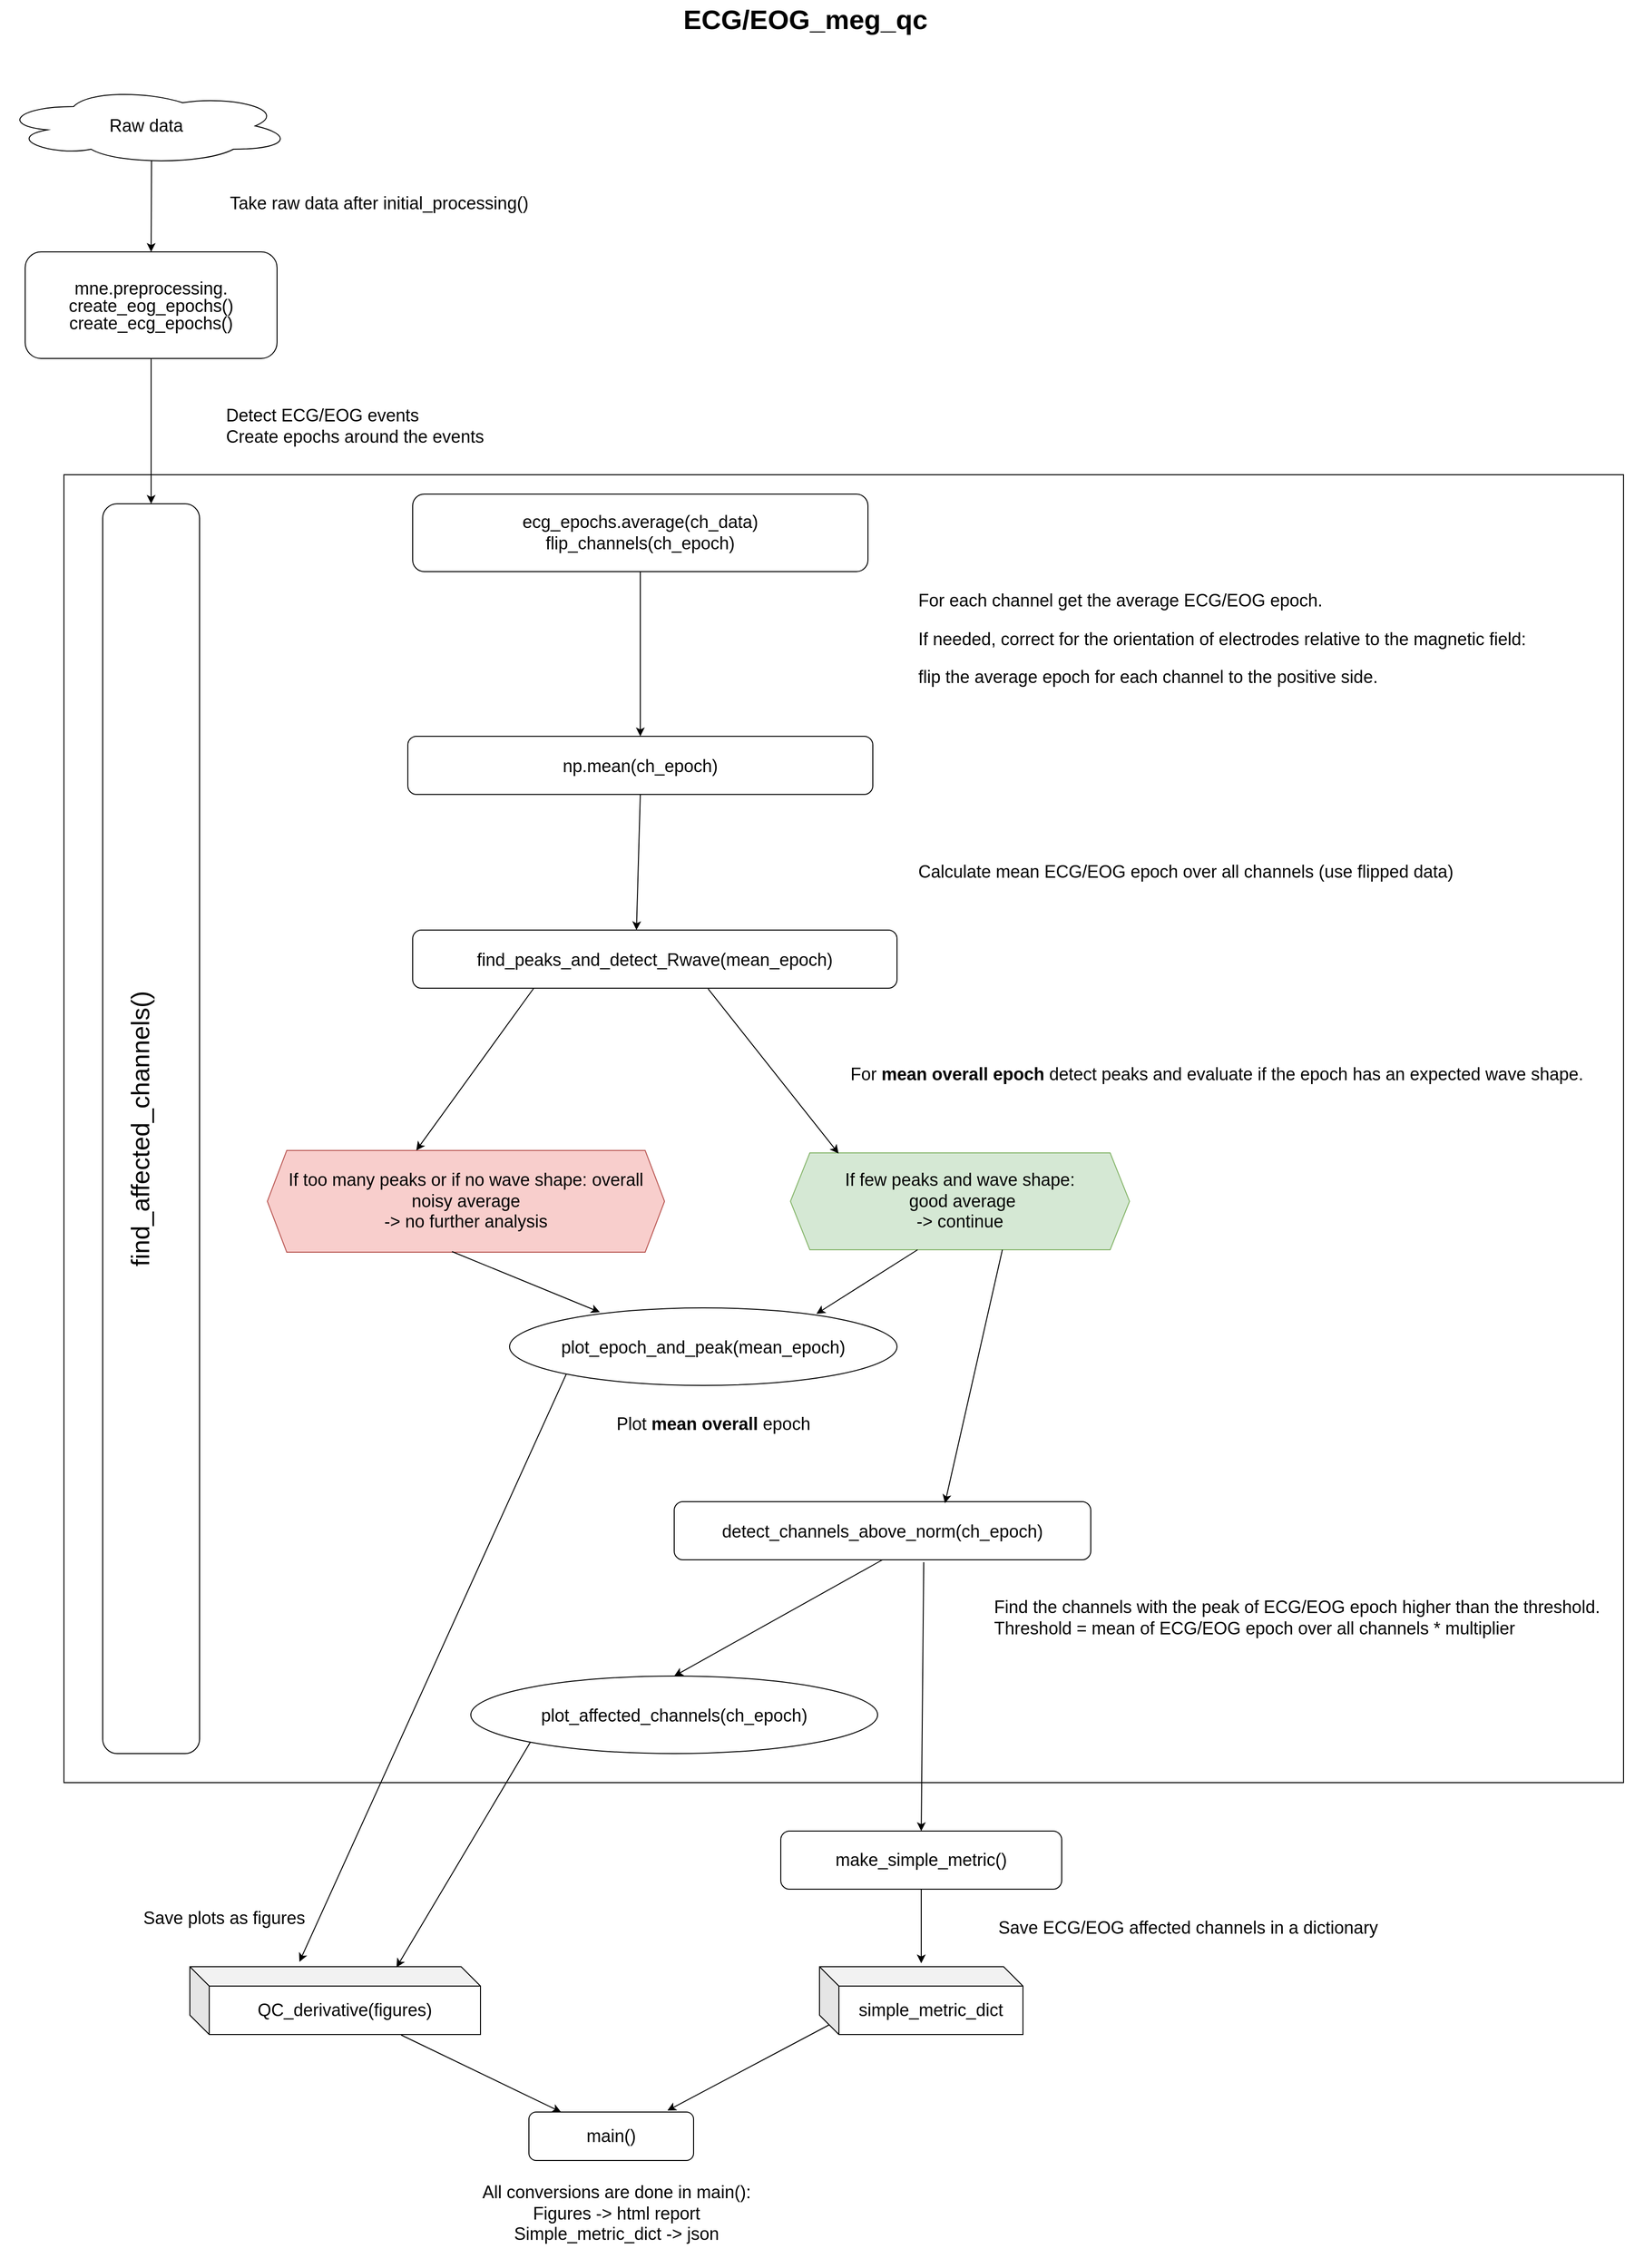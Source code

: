 <mxfile version="20.8.16" type="device"><diagram name="Page-1" id="929967ad-93f9-6ef4-fab6-5d389245f69c"><mxGraphModel dx="2074" dy="1614" grid="1" gridSize="10" guides="1" tooltips="1" connect="1" arrows="1" fold="1" page="0" pageScale="1.5" pageWidth="1169" pageHeight="826" background="none" math="0" shadow="0"><root><mxCell id="0" style=";html=1;"/><mxCell id="1" style=";html=1;" parent="0"/><mxCell id="6Z27xeJ7nZHoDezGtsFD-55" value="" style="rounded=0;whiteSpace=wrap;html=1;fontFamily=Helvetica;fontSize=18;" parent="1" vertex="1"><mxGeometry x="110" y="470" width="1610" height="1350" as="geometry"/></mxCell><mxCell id="1672d66443f91eb5-23" value="ECG/EOG_meg_qc" style="text;strokeColor=none;fillColor=none;html=1;fontSize=28;fontStyle=1;verticalAlign=middle;align=center;" parent="1" vertex="1"><mxGeometry x="120" y="-20" width="1510" height="40" as="geometry"/></mxCell><mxCell id="6Z27xeJ7nZHoDezGtsFD-2" value="&lt;div style=&quot;border-color: var(--border-color); background-color: rgb(255, 255, 255); line-height: 18px; font-size: 18px;&quot;&gt;&lt;font style=&quot;font-size: 18px;&quot;&gt;mne.preprocessing.&lt;/font&gt;&lt;/div&gt;&lt;div style=&quot;border-color: var(--border-color); background-color: rgb(255, 255, 255); line-height: 18px; font-size: 18px;&quot;&gt;&lt;span style=&quot;border-color: var(--border-color); font-size: 18px;&quot;&gt;&lt;font style=&quot;font-size: 18px;&quot;&gt;create_eog_epochs()&lt;/font&gt;&lt;/span&gt;&lt;/div&gt;&lt;div style=&quot;border-color: var(--border-color); background-color: rgb(255, 255, 255); line-height: 18px; font-size: 18px;&quot;&gt;&lt;span style=&quot;border-color: var(--border-color); font-size: 18px;&quot;&gt;&lt;font style=&quot;font-size: 18px;&quot;&gt;create_ecg_epochs()&lt;/font&gt;&lt;/span&gt;&lt;/div&gt;" style="rounded=1;whiteSpace=wrap;html=1;fontSize=18;fontColor=#000000;fontFamily=Helvetica;" parent="1" vertex="1"><mxGeometry x="70" y="240" width="260" height="110" as="geometry"/></mxCell><mxCell id="6Z27xeJ7nZHoDezGtsFD-8" value="" style="endArrow=classic;html=1;rounded=0;fontSize=18;entryX=0.5;entryY=0;entryDx=0;entryDy=0;exitX=0.518;exitY=0.941;exitDx=0;exitDy=0;exitPerimeter=0;fontFamily=Helvetica;" parent="1" source="6Z27xeJ7nZHoDezGtsFD-56" target="6Z27xeJ7nZHoDezGtsFD-2" edge="1"><mxGeometry width="50" height="50" relative="1" as="geometry"><mxPoint x="200" y="140" as="sourcePoint"/><mxPoint x="820" y="460" as="targetPoint"/></mxGeometry></mxCell><mxCell id="6Z27xeJ7nZHoDezGtsFD-9" value="&lt;div style=&quot;text-align: left; font-size: 18px;&quot;&gt;&lt;span style=&quot;background-color: initial; font-size: 18px;&quot;&gt;Detect ECG/EOG events&lt;/span&gt;&lt;/div&gt;&lt;span style=&quot;font-size: 18px;&quot;&gt;&lt;div style=&quot;text-align: left; font-size: 18px;&quot;&gt;&lt;span style=&quot;background-color: initial; font-size: 18px;&quot;&gt;Create epochs around the events&lt;/span&gt;&lt;/div&gt;&lt;/span&gt;" style="text;html=1;align=center;verticalAlign=middle;resizable=0;points=[];autosize=1;strokeColor=none;fillColor=none;fontSize=18;fontFamily=Helvetica;" parent="1" vertex="1"><mxGeometry x="265" y="390" width="290" height="60" as="geometry"/></mxCell><mxCell id="6Z27xeJ7nZHoDezGtsFD-10" value="&lt;p style=&quot;font-size: 18px;&quot;&gt;&lt;span style=&quot;background-color: rgb(255, 255, 255); font-size: 18px;&quot;&gt;For each channel get the average ECG/EOG epoch.&amp;nbsp;&lt;/span&gt;&lt;/p&gt;&lt;p style=&quot;font-size: 18px;&quot;&gt;If needed, correct for the orientation of electrodes relative to the magnetic field:&amp;nbsp;&lt;/p&gt;&lt;p style=&quot;font-size: 18px;&quot;&gt;flip the average epoch for each channel&amp;nbsp;&lt;span style=&quot;background-color: initial; font-size: 18px;&quot;&gt;to the positive side.&lt;/span&gt;&lt;/p&gt;" style="text;html=1;align=left;verticalAlign=middle;resizable=0;points=[];autosize=1;strokeColor=none;fillColor=none;fontSize=18;fontFamily=Helvetica;" parent="1" vertex="1"><mxGeometry x="990" y="565" width="660" height="150" as="geometry"/></mxCell><mxCell id="6Z27xeJ7nZHoDezGtsFD-11" value="&lt;font style=&quot;font-size: 26px;&quot;&gt;find_affected_channels()&lt;br style=&quot;&quot;&gt;&lt;/font&gt;&lt;font style=&quot;font-size: 18px;&quot;&gt;&lt;span style=&quot;color: rgb(121, 94, 38); font-size: 18px;&quot;&gt;&lt;br style=&quot;font-size: 18px;&quot;&gt;&lt;/span&gt;&lt;/font&gt;" style="rounded=1;whiteSpace=wrap;html=1;fontSize=18;horizontal=0;fontFamily=Helvetica;" parent="1" vertex="1"><mxGeometry x="150" y="500" width="100" height="1290" as="geometry"/></mxCell><mxCell id="6Z27xeJ7nZHoDezGtsFD-12" value="&lt;span style=&quot;background-color: initial; font-size: 18px;&quot;&gt;ecg_epochs&lt;/span&gt;&lt;span style=&quot;background-color: initial; font-size: 18px;&quot;&gt;.&lt;/span&gt;&lt;span style=&quot;background-color: initial; border-color: var(--border-color); font-size: 18px;&quot;&gt;average(ch_data)&lt;br style=&quot;font-size: 18px;&quot;&gt;flip_channels(ch_epoch)&lt;br style=&quot;font-size: 18px;&quot;&gt;&lt;/span&gt;" style="rounded=1;whiteSpace=wrap;html=1;fontSize=18;fontColor=#000000;fontFamily=Helvetica;" parent="1" vertex="1"><mxGeometry x="470" y="490" width="470" height="80" as="geometry"/></mxCell><mxCell id="6Z27xeJ7nZHoDezGtsFD-15" value="" style="endArrow=classic;html=1;rounded=0;fontSize=18;exitX=0.5;exitY=1;exitDx=0;exitDy=0;entryX=0.5;entryY=0;entryDx=0;entryDy=0;fontFamily=Helvetica;" parent="1" source="6Z27xeJ7nZHoDezGtsFD-2" target="6Z27xeJ7nZHoDezGtsFD-11" edge="1"><mxGeometry width="50" height="50" relative="1" as="geometry"><mxPoint x="260.0" y="190" as="sourcePoint"/><mxPoint x="260.0" y="300" as="targetPoint"/></mxGeometry></mxCell><mxCell id="6Z27xeJ7nZHoDezGtsFD-17" value="&lt;p style=&quot;border-color: var(--border-color); font-size: 18px;&quot;&gt;&lt;font style=&quot;font-size: 18px; background-color: initial;&quot;&gt;Calculate mean ECG/EOG epoch&amp;nbsp;&lt;/font&gt;&lt;span style=&quot;font-size: 18px; background-color: initial;&quot;&gt;over all channels (use flipped data)&lt;/span&gt;&lt;br style=&quot;font-size: 18px;&quot;&gt;&lt;/p&gt;" style="text;html=1;align=left;verticalAlign=middle;resizable=0;points=[];autosize=1;strokeColor=none;fillColor=none;fontSize=18;fontFamily=Helvetica;" parent="1" vertex="1"><mxGeometry x="990" y="845" width="580" height="70" as="geometry"/></mxCell><mxCell id="6Z27xeJ7nZHoDezGtsFD-18" value="&lt;div style=&quot;background-color: rgb(255, 255, 255); line-height: 18px; font-size: 18px;&quot;&gt;&lt;font style=&quot;font-size: 18px;&quot;&gt;find_peaks_and_detect_Rwave(mean_epoch)&lt;/font&gt;&lt;/div&gt;" style="rounded=1;whiteSpace=wrap;html=1;fontSize=18;fontFamily=Helvetica;" parent="1" vertex="1"><mxGeometry x="470" y="940" width="500" height="60" as="geometry"/></mxCell><mxCell id="6Z27xeJ7nZHoDezGtsFD-19" value="&lt;font style=&quot;background-color: initial; font-size: 18px;&quot;&gt;For &lt;b style=&quot;font-size: 18px;&quot;&gt;mean overall epoch&amp;nbsp;&lt;/b&gt;&lt;/font&gt;&lt;span style=&quot;background-color: initial; font-size: 18px;&quot;&gt;detect peaks and evaluate if the epoch has an expected wave shape.&lt;/span&gt;&lt;br style=&quot;font-size: 18px;&quot;&gt;&lt;span style=&quot;background-color: initial; font-size: 18px;&quot;&gt;&lt;br style=&quot;font-size: 18px;&quot;&gt;&lt;/span&gt;" style="text;html=1;align=left;verticalAlign=middle;resizable=0;points=[];autosize=1;strokeColor=none;fillColor=none;fontSize=18;fontFamily=Helvetica;" parent="1" vertex="1"><mxGeometry x="920" y="1070" width="780" height="60" as="geometry"/></mxCell><mxCell id="6Z27xeJ7nZHoDezGtsFD-20" value="&lt;span style=&quot;border-color: var(--border-color); font-size: 18px;&quot;&gt;If too many peaks or if no wave shape: overall noisy average &lt;br style=&quot;font-size: 18px;&quot;&gt;-&amp;gt; no further analysis&lt;/span&gt;" style="shape=hexagon;perimeter=hexagonPerimeter2;whiteSpace=wrap;html=1;fixedSize=1;fontSize=18;fillColor=#f8cecc;strokeColor=#b85450;fontStyle=0;fontFamily=Helvetica;" parent="1" vertex="1"><mxGeometry x="320" y="1167.5" width="410" height="105" as="geometry"/></mxCell><mxCell id="6Z27xeJ7nZHoDezGtsFD-21" value="If few peaks and wave shape:&lt;br style=&quot;font-size: 18px;&quot;&gt;&amp;nbsp;good average&lt;br style=&quot;font-size: 18px;&quot;&gt;-&amp;gt; continue" style="shape=hexagon;perimeter=hexagonPerimeter2;whiteSpace=wrap;html=1;fixedSize=1;fontSize=18;fillColor=#d5e8d4;strokeColor=#82b366;fontFamily=Helvetica;" parent="1" vertex="1"><mxGeometry x="860" y="1170" width="350" height="100" as="geometry"/></mxCell><mxCell id="6Z27xeJ7nZHoDezGtsFD-25" value="" style="endArrow=classic;html=1;rounded=0;fontSize=18;startArrow=none;entryX=0.462;entryY=0;entryDx=0;entryDy=0;entryPerimeter=0;exitX=0.5;exitY=1;exitDx=0;exitDy=0;fontFamily=Helvetica;" parent="1" source="6Z27xeJ7nZHoDezGtsFD-16" target="6Z27xeJ7nZHoDezGtsFD-18" edge="1"><mxGeometry width="50" height="50" relative="1" as="geometry"><mxPoint x="720" y="840" as="sourcePoint"/><mxPoint x="720" y="920" as="targetPoint"/></mxGeometry></mxCell><mxCell id="6Z27xeJ7nZHoDezGtsFD-27" value="" style="endArrow=classic;html=1;rounded=0;fontSize=18;exitX=0.25;exitY=1;exitDx=0;exitDy=0;entryX=0.375;entryY=0;entryDx=0;entryDy=0;fontFamily=Helvetica;" parent="1" source="6Z27xeJ7nZHoDezGtsFD-18" target="6Z27xeJ7nZHoDezGtsFD-20" edge="1"><mxGeometry width="50" height="50" relative="1" as="geometry"><mxPoint x="770" y="990" as="sourcePoint"/><mxPoint x="820" y="940" as="targetPoint"/></mxGeometry></mxCell><mxCell id="6Z27xeJ7nZHoDezGtsFD-28" value="" style="endArrow=classic;html=1;rounded=0;fontSize=18;entryX=0.142;entryY=0.007;entryDx=0;entryDy=0;entryPerimeter=0;exitX=0.61;exitY=1.012;exitDx=0;exitDy=0;exitPerimeter=0;fontFamily=Helvetica;" parent="1" source="6Z27xeJ7nZHoDezGtsFD-18" target="6Z27xeJ7nZHoDezGtsFD-21" edge="1"><mxGeometry width="50" height="50" relative="1" as="geometry"><mxPoint x="760" y="990" as="sourcePoint"/><mxPoint x="820" y="940" as="targetPoint"/></mxGeometry></mxCell><mxCell id="6Z27xeJ7nZHoDezGtsFD-16" value="&lt;p style=&quot;background-color: rgb(255, 255, 255); font-size: 18px; line-height: 18px;&quot;&gt;np.mean(&lt;span style=&quot;font-size: 18px;&quot;&gt;ch_epoch)&lt;/span&gt;&lt;/p&gt;" style="rounded=1;whiteSpace=wrap;html=1;fontSize=18;fontFamily=Helvetica;" parent="1" vertex="1"><mxGeometry x="465" y="740" width="480" height="60" as="geometry"/></mxCell><mxCell id="6Z27xeJ7nZHoDezGtsFD-33" value="&lt;div style=&quot;line-height: 18px; font-size: 18px;&quot;&gt;&lt;font style=&quot;font-size: 18px;&quot;&gt;plot_epoch_and_peak(mean_epoch)&lt;/font&gt;&lt;/div&gt;" style="ellipse;whiteSpace=wrap;html=1;fontFamily=Helvetica;fontSize=18;" parent="1" vertex="1"><mxGeometry x="570" y="1330" width="400" height="80" as="geometry"/></mxCell><mxCell id="6Z27xeJ7nZHoDezGtsFD-34" value="Plot &lt;b style=&quot;font-size: 18px;&quot;&gt;mean overall&lt;/b&gt; epoch" style="text;html=1;align=center;verticalAlign=middle;resizable=0;points=[];autosize=1;strokeColor=none;fillColor=none;fontSize=18;fontFamily=Helvetica;" parent="1" vertex="1"><mxGeometry x="670" y="1430" width="220" height="40" as="geometry"/></mxCell><mxCell id="6Z27xeJ7nZHoDezGtsFD-35" value="" style="endArrow=classic;html=1;rounded=0;fontFamily=Helvetica;fontSize=18;exitX=0.375;exitY=1;exitDx=0;exitDy=0;entryX=0.792;entryY=0.077;entryDx=0;entryDy=0;entryPerimeter=0;" parent="1" source="6Z27xeJ7nZHoDezGtsFD-21" target="6Z27xeJ7nZHoDezGtsFD-33" edge="1"><mxGeometry width="50" height="50" relative="1" as="geometry"><mxPoint x="850" y="1390" as="sourcePoint"/><mxPoint x="900" y="1340" as="targetPoint"/></mxGeometry></mxCell><mxCell id="6Z27xeJ7nZHoDezGtsFD-36" value="" style="endArrow=classic;html=1;rounded=0;fontFamily=Helvetica;fontSize=18;exitX=0.465;exitY=0.994;exitDx=0;exitDy=0;entryX=0.233;entryY=0.055;entryDx=0;entryDy=0;entryPerimeter=0;exitPerimeter=0;" parent="1" source="6Z27xeJ7nZHoDezGtsFD-20" target="6Z27xeJ7nZHoDezGtsFD-33" edge="1"><mxGeometry width="50" height="50" relative="1" as="geometry"><mxPoint x="961.25" y="1320" as="sourcePoint"/><mxPoint x="878.64" y="1370.72" as="targetPoint"/></mxGeometry></mxCell><mxCell id="6Z27xeJ7nZHoDezGtsFD-37" value="&lt;div style=&quot;line-height: 18px; font-size: 18px;&quot;&gt;&lt;font style=&quot;font-size: 18px;&quot;&gt;detect_channels_above_norm(ch_epoch)&lt;/font&gt;&lt;/div&gt;" style="rounded=1;whiteSpace=wrap;html=1;fontFamily=Helvetica;fontSize=18;" parent="1" vertex="1"><mxGeometry x="740" y="1530" width="430" height="60" as="geometry"/></mxCell><mxCell id="6Z27xeJ7nZHoDezGtsFD-38" value="" style="endArrow=classic;html=1;rounded=0;fontFamily=Helvetica;fontSize=18;entryX=0.65;entryY=0.027;entryDx=0;entryDy=0;entryPerimeter=0;exitX=0.625;exitY=1;exitDx=0;exitDy=0;" parent="1" source="6Z27xeJ7nZHoDezGtsFD-21" target="6Z27xeJ7nZHoDezGtsFD-37" edge="1"><mxGeometry width="50" height="50" relative="1" as="geometry"><mxPoint x="850" y="1460" as="sourcePoint"/><mxPoint x="900" y="1410" as="targetPoint"/></mxGeometry></mxCell><mxCell id="6Z27xeJ7nZHoDezGtsFD-39" value="&lt;div style=&quot;line-height: 18px; font-size: 18px;&quot;&gt;&lt;font style=&quot;font-size: 18px;&quot;&gt;plot_affected_channels(ch_epoch)&lt;/font&gt;&lt;/div&gt;" style="ellipse;whiteSpace=wrap;html=1;fontFamily=Helvetica;fontSize=18;" parent="1" vertex="1"><mxGeometry x="530" y="1710" width="420" height="80" as="geometry"/></mxCell><mxCell id="6Z27xeJ7nZHoDezGtsFD-40" value="" style="endArrow=classic;html=1;rounded=0;fontFamily=Helvetica;fontSize=18;entryX=0.5;entryY=0;entryDx=0;entryDy=0;exitX=0.5;exitY=1;exitDx=0;exitDy=0;" parent="1" source="6Z27xeJ7nZHoDezGtsFD-37" target="6Z27xeJ7nZHoDezGtsFD-39" edge="1"><mxGeometry width="50" height="50" relative="1" as="geometry"><mxPoint x="960" y="1630" as="sourcePoint"/><mxPoint x="1010" y="1550" as="targetPoint"/></mxGeometry></mxCell><mxCell id="6Z27xeJ7nZHoDezGtsFD-41" value="&lt;div style=&quot;text-align: left; font-size: 18px;&quot;&gt;&lt;span style=&quot;background-color: initial; font-size: 18px;&quot;&gt;Find the channels with the &lt;/span&gt;&lt;span style=&quot;background-color: initial; font-size: 18px;&quot;&gt;peak&lt;/span&gt;&lt;span style=&quot;background-color: initial; font-size: 18px;&quot;&gt; of ECG/EOG epoch higher than the threshold.&amp;nbsp;&lt;/span&gt;&lt;/div&gt;&lt;div style=&quot;text-align: left; font-size: 18px;&quot;&gt;&lt;span style=&quot;background-color: initial; font-size: 18px;&quot;&gt;Threshold = mean of ECG/EOG epoch over all channels * multiplier&lt;/span&gt;&lt;/div&gt;" style="text;html=1;align=center;verticalAlign=middle;resizable=0;points=[];autosize=1;strokeColor=none;fillColor=none;fontSize=18;fontFamily=Helvetica;" parent="1" vertex="1"><mxGeometry x="1060" y="1620" width="650" height="60" as="geometry"/></mxCell><mxCell id="6Z27xeJ7nZHoDezGtsFD-44" value="QC_derivative(figures)" style="shape=cube;whiteSpace=wrap;html=1;boundedLbl=1;backgroundOutline=1;darkOpacity=0.05;darkOpacity2=0.1;fontFamily=Helvetica;fontSize=18;" parent="1" vertex="1"><mxGeometry x="240" y="2010" width="300" height="70" as="geometry"/></mxCell><mxCell id="6Z27xeJ7nZHoDezGtsFD-46" value="" style="endArrow=classic;html=1;rounded=0;fontFamily=Helvetica;fontSize=18;entryX=0.377;entryY=-0.071;entryDx=0;entryDy=0;entryPerimeter=0;exitX=0;exitY=1;exitDx=0;exitDy=0;" parent="1" source="6Z27xeJ7nZHoDezGtsFD-33" target="6Z27xeJ7nZHoDezGtsFD-44" edge="1"><mxGeometry width="50" height="50" relative="1" as="geometry"><mxPoint x="960" y="1700" as="sourcePoint"/><mxPoint x="1010" y="1650" as="targetPoint"/></mxGeometry></mxCell><mxCell id="6Z27xeJ7nZHoDezGtsFD-47" value="" style="endArrow=classic;html=1;rounded=0;fontFamily=Helvetica;fontSize=18;entryX=0.711;entryY=0.01;entryDx=0;entryDy=0;entryPerimeter=0;exitX=0;exitY=1;exitDx=0;exitDy=0;" parent="1" source="6Z27xeJ7nZHoDezGtsFD-39" target="6Z27xeJ7nZHoDezGtsFD-44" edge="1"><mxGeometry width="50" height="50" relative="1" as="geometry"><mxPoint x="850" y="1800" as="sourcePoint"/><mxPoint x="1010" y="1650" as="targetPoint"/></mxGeometry></mxCell><mxCell id="6Z27xeJ7nZHoDezGtsFD-48" value="" style="endArrow=classic;html=1;rounded=0;fontFamily=Helvetica;fontSize=18;entryX=0.5;entryY=0;entryDx=0;entryDy=0;exitX=0.599;exitY=1.042;exitDx=0;exitDy=0;exitPerimeter=0;" parent="1" source="6Z27xeJ7nZHoDezGtsFD-37" target="9ou5iEIVUgoVElaPZrDL-2" edge="1"><mxGeometry width="50" height="50" relative="1" as="geometry"><mxPoint x="930" y="1700" as="sourcePoint"/><mxPoint x="843" y="2029.02" as="targetPoint"/></mxGeometry></mxCell><mxCell id="6Z27xeJ7nZHoDezGtsFD-49" value="" style="endArrow=classic;html=1;rounded=0;fontFamily=Helvetica;fontSize=18;exitX=0.727;exitY=1.007;exitDx=0;exitDy=0;exitPerimeter=0;" parent="1" source="6Z27xeJ7nZHoDezGtsFD-44" target="6Z27xeJ7nZHoDezGtsFD-50" edge="1"><mxGeometry width="50" height="50" relative="1" as="geometry"><mxPoint x="910" y="1790" as="sourcePoint"/><mxPoint x="960" y="1740" as="targetPoint"/><Array as="points"/></mxGeometry></mxCell><mxCell id="6Z27xeJ7nZHoDezGtsFD-50" value="main()" style="rounded=1;whiteSpace=wrap;html=1;fontFamily=Helvetica;fontSize=18;" parent="1" vertex="1"><mxGeometry x="590" y="2160" width="170" height="50" as="geometry"/></mxCell><mxCell id="6Z27xeJ7nZHoDezGtsFD-53" value="&lt;font style=&quot;font-size: 18px;&quot;&gt;Take raw data after initial_processing()&lt;/font&gt;" style="text;html=1;align=center;verticalAlign=middle;resizable=0;points=[];autosize=1;strokeColor=none;fillColor=none;fontSize=18;fontFamily=Helvetica;" parent="1" vertex="1"><mxGeometry x="270" y="170" width="330" height="40" as="geometry"/></mxCell><mxCell id="6Z27xeJ7nZHoDezGtsFD-56" value="Raw data" style="ellipse;shape=cloud;whiteSpace=wrap;html=1;fontFamily=Helvetica;fontSize=18;" parent="1" vertex="1"><mxGeometry x="45" y="70" width="300" height="80" as="geometry"/></mxCell><mxCell id="0r0Rt4jXZOALv8EfDlmE-1" value="" style="endArrow=classic;html=1;rounded=0;entryX=0.5;entryY=0;entryDx=0;entryDy=0;exitX=0.5;exitY=1;exitDx=0;exitDy=0;fontSize=18;fontFamily=Helvetica;" parent="1" source="6Z27xeJ7nZHoDezGtsFD-12" target="6Z27xeJ7nZHoDezGtsFD-16" edge="1"><mxGeometry width="50" height="50" relative="1" as="geometry"><mxPoint x="1080" y="790" as="sourcePoint"/><mxPoint x="1130" y="740" as="targetPoint"/></mxGeometry></mxCell><mxCell id="9ou5iEIVUgoVElaPZrDL-2" value="make_simple_metric()" style="rounded=1;whiteSpace=wrap;html=1;fontFamily=Helvetica;fontSize=18;" parent="1" vertex="1"><mxGeometry x="850" y="1870" width="290" height="60" as="geometry"/></mxCell><mxCell id="9ou5iEIVUgoVElaPZrDL-3" value="simple_metric_dict" style="shape=cube;whiteSpace=wrap;html=1;boundedLbl=1;backgroundOutline=1;darkOpacity=0.05;darkOpacity2=0.1;fontFamily=Helvetica;fontSize=18;" parent="1" vertex="1"><mxGeometry x="890" y="2010" width="210" height="70" as="geometry"/></mxCell><mxCell id="9ou5iEIVUgoVElaPZrDL-5" value="" style="endArrow=classic;html=1;rounded=0;fontFamily=Helvetica;fontSize=18;exitX=0;exitY=0;exitDx=10;exitDy=60;exitPerimeter=0;entryX=0.841;entryY=-0.03;entryDx=0;entryDy=0;entryPerimeter=0;" parent="1" source="9ou5iEIVUgoVElaPZrDL-3" target="6Z27xeJ7nZHoDezGtsFD-50" edge="1"><mxGeometry width="50" height="50" relative="1" as="geometry"><mxPoint x="890" y="2080" as="sourcePoint"/><mxPoint x="940" y="2030" as="targetPoint"/></mxGeometry></mxCell><mxCell id="9ou5iEIVUgoVElaPZrDL-6" value="" style="endArrow=classic;html=1;rounded=0;fontFamily=Helvetica;fontSize=18;entryX=0.5;entryY=-0.05;entryDx=0;entryDy=0;entryPerimeter=0;exitX=0.5;exitY=1;exitDx=0;exitDy=0;" parent="1" source="9ou5iEIVUgoVElaPZrDL-2" target="9ou5iEIVUgoVElaPZrDL-3" edge="1"><mxGeometry width="50" height="50" relative="1" as="geometry"><mxPoint x="1320" y="1950" as="sourcePoint"/><mxPoint x="940" y="2030" as="targetPoint"/></mxGeometry></mxCell><mxCell id="H6cdYlMiSOHvbeY7B2Um-2" value="&lt;p style=&quot;font-size: 18px;&quot;&gt;All conversions are done in main():&lt;br&gt;Figures -&amp;gt; html report&lt;br&gt;Simple_metric_dict -&amp;gt; json&lt;/p&gt;" style="text;html=1;align=center;verticalAlign=middle;resizable=0;points=[];autosize=1;strokeColor=none;fillColor=none;fontSize=18;fontFamily=Helvetica;" parent="1" vertex="1"><mxGeometry x="530" y="2210" width="300" height="110" as="geometry"/></mxCell><mxCell id="H6cdYlMiSOHvbeY7B2Um-3" value="Save ECG/EOG affected channels in a dictionary" style="text;html=1;align=center;verticalAlign=middle;resizable=0;points=[];autosize=1;strokeColor=none;fillColor=none;fontSize=18;fontFamily=Helvetica;" parent="1" vertex="1"><mxGeometry x="1060" y="1950" width="420" height="40" as="geometry"/></mxCell><mxCell id="H6cdYlMiSOHvbeY7B2Um-4" value="Save plots as figures" style="text;html=1;align=center;verticalAlign=middle;resizable=0;points=[];autosize=1;strokeColor=none;fillColor=none;fontSize=18;fontFamily=Helvetica;" parent="1" vertex="1"><mxGeometry x="180" y="1940" width="190" height="40" as="geometry"/></mxCell></root></mxGraphModel></diagram></mxfile>